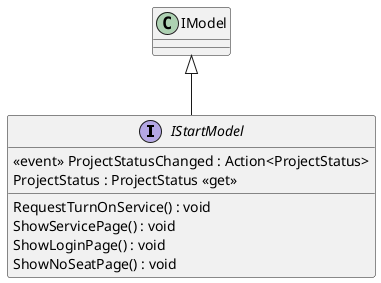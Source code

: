 @startuml
interface IStartModel {
     <<event>> ProjectStatusChanged : Action<ProjectStatus> 
    ProjectStatus : ProjectStatus <<get>>
    RequestTurnOnService() : void
    ShowServicePage() : void
    ShowLoginPage() : void
    ShowNoSeatPage() : void
}
IModel <|-- IStartModel
@enduml
